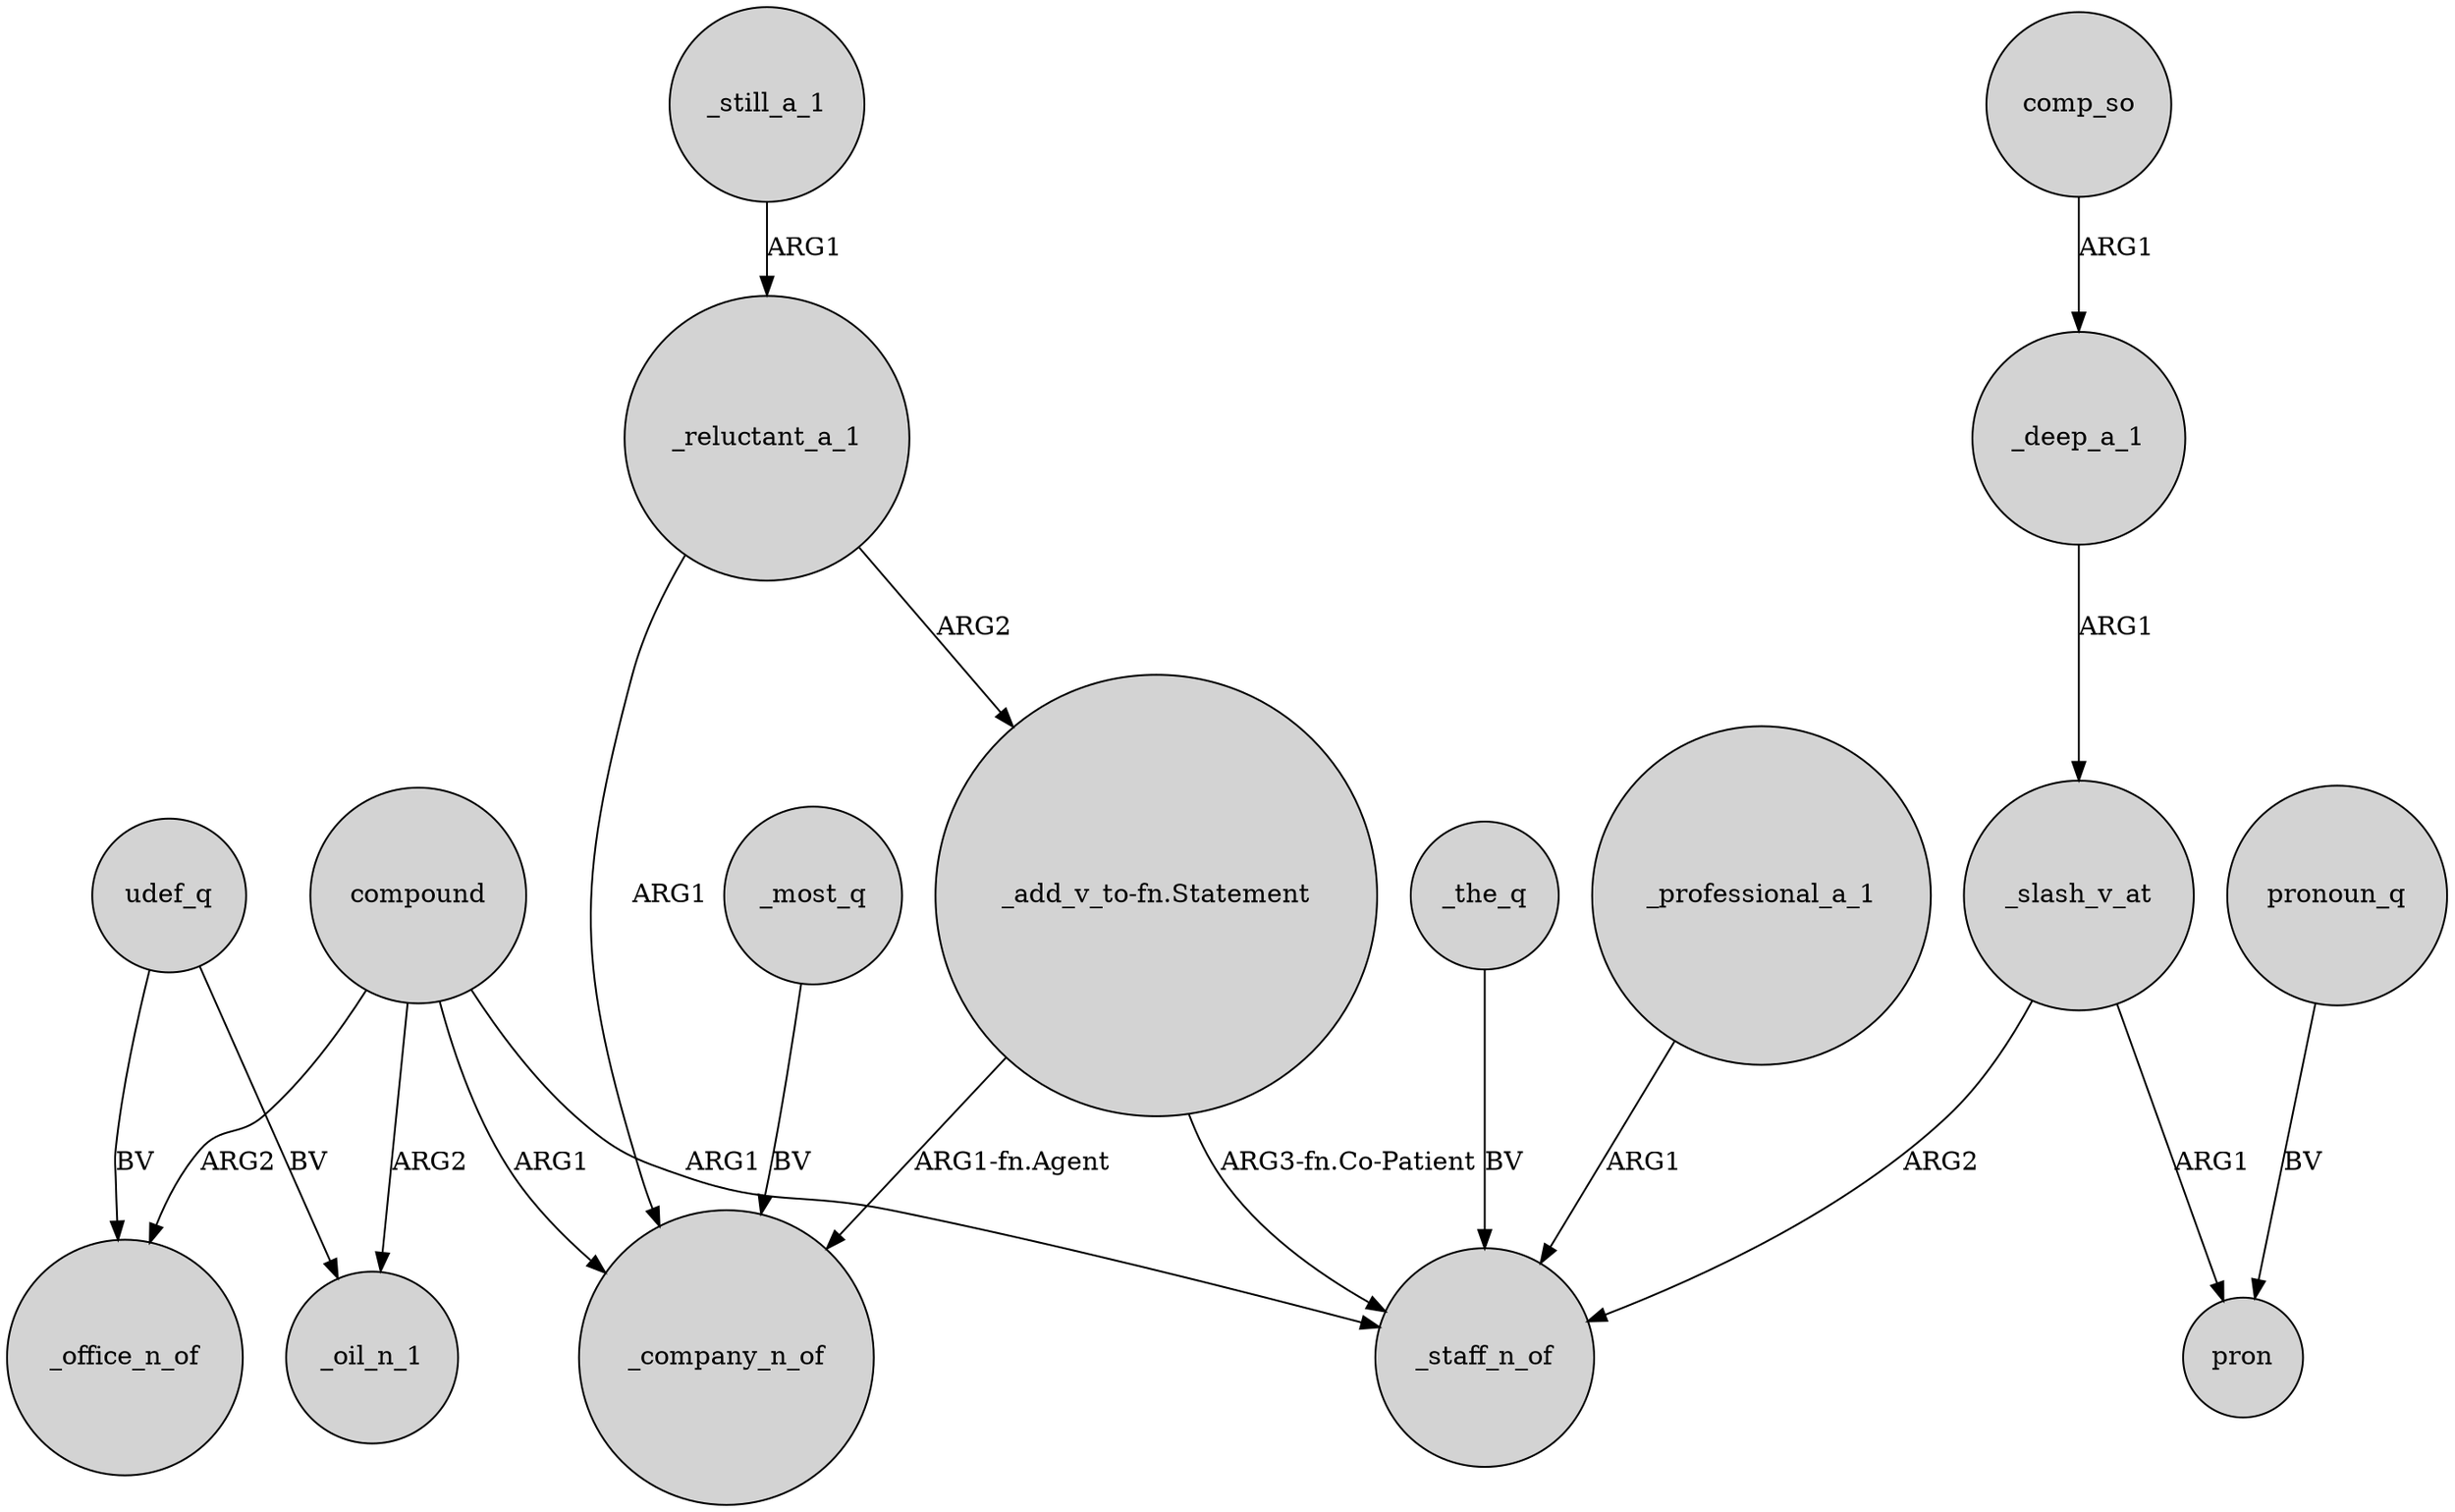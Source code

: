 digraph {
	node [shape=circle style=filled]
	udef_q -> _office_n_of [label=BV]
	_most_q -> _company_n_of [label=BV]
	comp_so -> _deep_a_1 [label=ARG1]
	"_add_v_to-fn.Statement" -> _company_n_of [label="ARG1-fn.Agent"]
	"_add_v_to-fn.Statement" -> _staff_n_of [label="ARG3-fn.Co-Patient"]
	_slash_v_at -> pron [label=ARG1]
	_slash_v_at -> _staff_n_of [label=ARG2]
	compound -> _company_n_of [label=ARG1]
	pronoun_q -> pron [label=BV]
	compound -> _oil_n_1 [label=ARG2]
	compound -> _staff_n_of [label=ARG1]
	_still_a_1 -> _reluctant_a_1 [label=ARG1]
	udef_q -> _oil_n_1 [label=BV]
	_reluctant_a_1 -> _company_n_of [label=ARG1]
	_reluctant_a_1 -> "_add_v_to-fn.Statement" [label=ARG2]
	_deep_a_1 -> _slash_v_at [label=ARG1]
	_professional_a_1 -> _staff_n_of [label=ARG1]
	_the_q -> _staff_n_of [label=BV]
	compound -> _office_n_of [label=ARG2]
}
